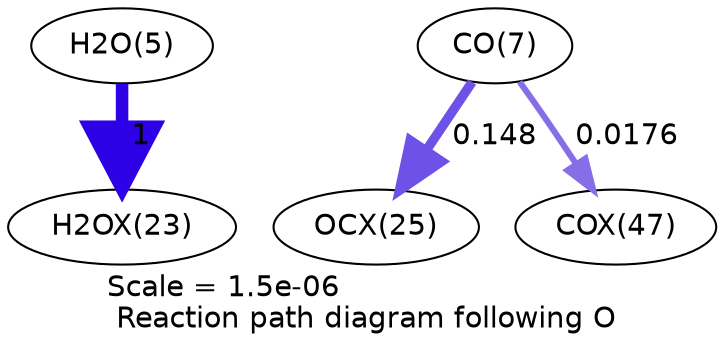 digraph reaction_paths {
center=1;
s7 -> s50[fontname="Helvetica", penwidth=6, arrowsize=3, color="0.7, 1.5, 0.9"
, label=" 1"];
s9 -> s52[fontname="Helvetica", penwidth=4.56, arrowsize=2.28, color="0.7, 0.648, 0.9"
, label=" 0.148"];
s9 -> s58[fontname="Helvetica", penwidth=2.95, arrowsize=1.47, color="0.7, 0.518, 0.9"
, label=" 0.0176"];
s7 [ fontname="Helvetica", label="H2O(5)"];
s9 [ fontname="Helvetica", label="CO(7)"];
s50 [ fontname="Helvetica", label="H2OX(23)"];
s52 [ fontname="Helvetica", label="OCX(25)"];
s58 [ fontname="Helvetica", label="COX(47)"];
 label = "Scale = 1.5e-06\l Reaction path diagram following O";
 fontname = "Helvetica";
}
